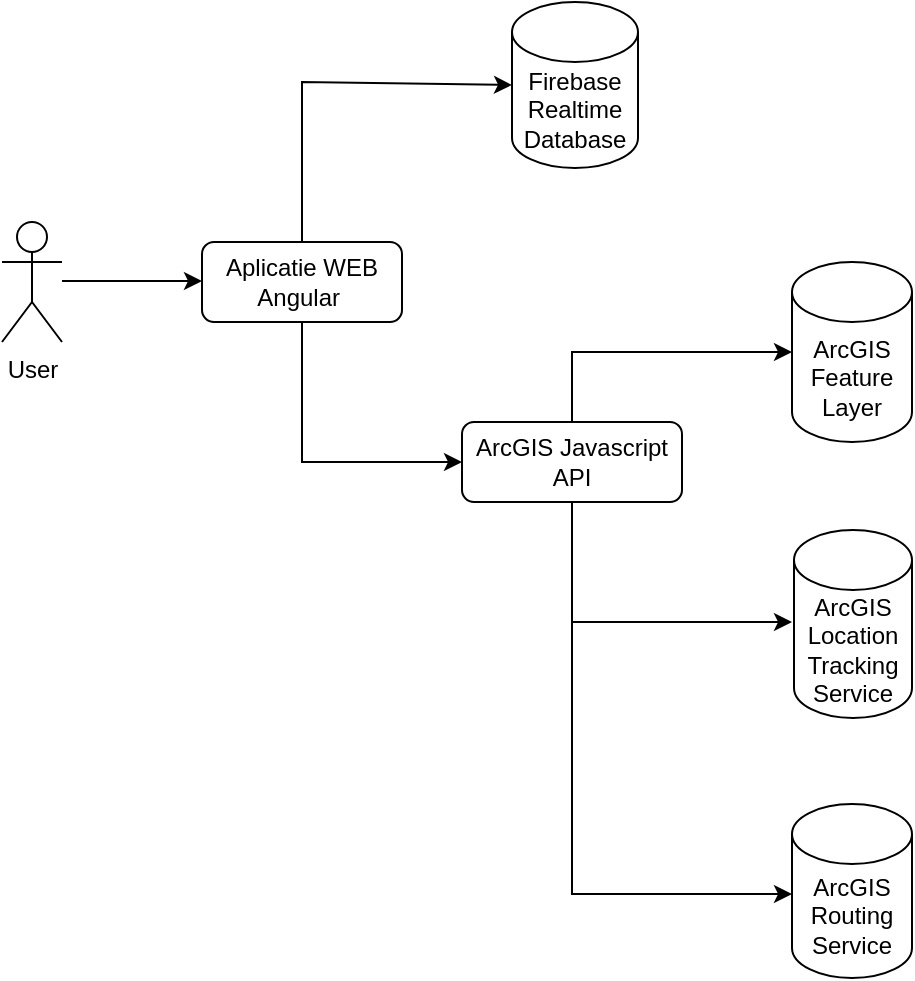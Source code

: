 <mxfile version="20.6.0" type="device"><diagram id="pA4dk8Abjv-busbVECBz" name="Page-1"><mxGraphModel dx="442" dy="648" grid="0" gridSize="10" guides="1" tooltips="1" connect="1" arrows="1" fold="1" page="1" pageScale="1" pageWidth="850" pageHeight="1100" math="0" shadow="0"><root><mxCell id="0"/><mxCell id="1" parent="0"/><mxCell id="Vebfwn_hGJcGBjqlJGUI-1" value="User" style="shape=umlActor;verticalLabelPosition=bottom;verticalAlign=top;html=1;outlineConnect=0;" vertex="1" parent="1"><mxGeometry x="30" y="300" width="30" height="60" as="geometry"/></mxCell><mxCell id="Vebfwn_hGJcGBjqlJGUI-2" value="Aplicatie WEB Angular&amp;nbsp;" style="rounded=1;whiteSpace=wrap;html=1;" vertex="1" parent="1"><mxGeometry x="130" y="310" width="100" height="40" as="geometry"/></mxCell><mxCell id="Vebfwn_hGJcGBjqlJGUI-3" value="ArcGIS Javascript API" style="rounded=1;whiteSpace=wrap;html=1;" vertex="1" parent="1"><mxGeometry x="260" y="400" width="110" height="40" as="geometry"/></mxCell><mxCell id="Vebfwn_hGJcGBjqlJGUI-5" value="Firebase Realtime Database" style="shape=cylinder3;whiteSpace=wrap;html=1;boundedLbl=1;backgroundOutline=1;size=15;" vertex="1" parent="1"><mxGeometry x="285" y="190" width="63" height="83" as="geometry"/></mxCell><mxCell id="Vebfwn_hGJcGBjqlJGUI-6" value="ArcGIS Feature Layer" style="shape=cylinder3;whiteSpace=wrap;html=1;boundedLbl=1;backgroundOutline=1;size=15;" vertex="1" parent="1"><mxGeometry x="425" y="320" width="60" height="90" as="geometry"/></mxCell><mxCell id="Vebfwn_hGJcGBjqlJGUI-7" value="ArcGIS Routing Service" style="shape=cylinder3;whiteSpace=wrap;html=1;boundedLbl=1;backgroundOutline=1;size=15;" vertex="1" parent="1"><mxGeometry x="425" y="591" width="60" height="87" as="geometry"/></mxCell><mxCell id="Vebfwn_hGJcGBjqlJGUI-10" value="" style="endArrow=classic;html=1;rounded=0;" edge="1" parent="1"><mxGeometry width="50" height="50" relative="1" as="geometry"><mxPoint x="60" y="329.5" as="sourcePoint"/><mxPoint x="130" y="329.5" as="targetPoint"/></mxGeometry></mxCell><mxCell id="Vebfwn_hGJcGBjqlJGUI-12" value="" style="endArrow=classic;html=1;rounded=0;entryX=0;entryY=0.5;entryDx=0;entryDy=0;entryPerimeter=0;" edge="1" parent="1" target="Vebfwn_hGJcGBjqlJGUI-5"><mxGeometry width="50" height="50" relative="1" as="geometry"><mxPoint x="180" y="310" as="sourcePoint"/><mxPoint x="230" y="260" as="targetPoint"/><Array as="points"><mxPoint x="180" y="230"/></Array></mxGeometry></mxCell><mxCell id="Vebfwn_hGJcGBjqlJGUI-13" value="" style="endArrow=classic;html=1;rounded=0;exitX=0.5;exitY=1;exitDx=0;exitDy=0;" edge="1" parent="1" source="Vebfwn_hGJcGBjqlJGUI-2"><mxGeometry width="50" height="50" relative="1" as="geometry"><mxPoint x="210" y="470" as="sourcePoint"/><mxPoint x="260" y="420" as="targetPoint"/><Array as="points"><mxPoint x="180" y="420"/></Array></mxGeometry></mxCell><mxCell id="Vebfwn_hGJcGBjqlJGUI-14" value="" style="endArrow=classic;html=1;rounded=0;entryX=0;entryY=0.5;entryDx=0;entryDy=0;entryPerimeter=0;exitX=0.5;exitY=0;exitDx=0;exitDy=0;" edge="1" parent="1" source="Vebfwn_hGJcGBjqlJGUI-3" target="Vebfwn_hGJcGBjqlJGUI-6"><mxGeometry width="50" height="50" relative="1" as="geometry"><mxPoint x="320" y="400" as="sourcePoint"/><mxPoint x="370" y="350" as="targetPoint"/><Array as="points"><mxPoint x="315" y="365"/></Array></mxGeometry></mxCell><mxCell id="Vebfwn_hGJcGBjqlJGUI-15" value="" style="endArrow=classic;html=1;rounded=0;exitX=0.5;exitY=1;exitDx=0;exitDy=0;" edge="1" parent="1" source="Vebfwn_hGJcGBjqlJGUI-3"><mxGeometry width="50" height="50" relative="1" as="geometry"><mxPoint x="375" y="550" as="sourcePoint"/><mxPoint x="425" y="500" as="targetPoint"/><Array as="points"><mxPoint x="315" y="500"/></Array></mxGeometry></mxCell><mxCell id="Vebfwn_hGJcGBjqlJGUI-18" value="ArcGIS Location Tracking Service" style="shape=cylinder3;whiteSpace=wrap;html=1;boundedLbl=1;backgroundOutline=1;size=15;" vertex="1" parent="1"><mxGeometry x="426" y="454" width="59" height="94" as="geometry"/></mxCell><mxCell id="Vebfwn_hGJcGBjqlJGUI-19" value="" style="endArrow=classic;html=1;rounded=0;exitX=0.5;exitY=1;exitDx=0;exitDy=0;" edge="1" parent="1" source="Vebfwn_hGJcGBjqlJGUI-3"><mxGeometry width="50" height="50" relative="1" as="geometry"><mxPoint x="375" y="686" as="sourcePoint"/><mxPoint x="425" y="636" as="targetPoint"/><Array as="points"><mxPoint x="315" y="636"/></Array></mxGeometry></mxCell></root></mxGraphModel></diagram></mxfile>